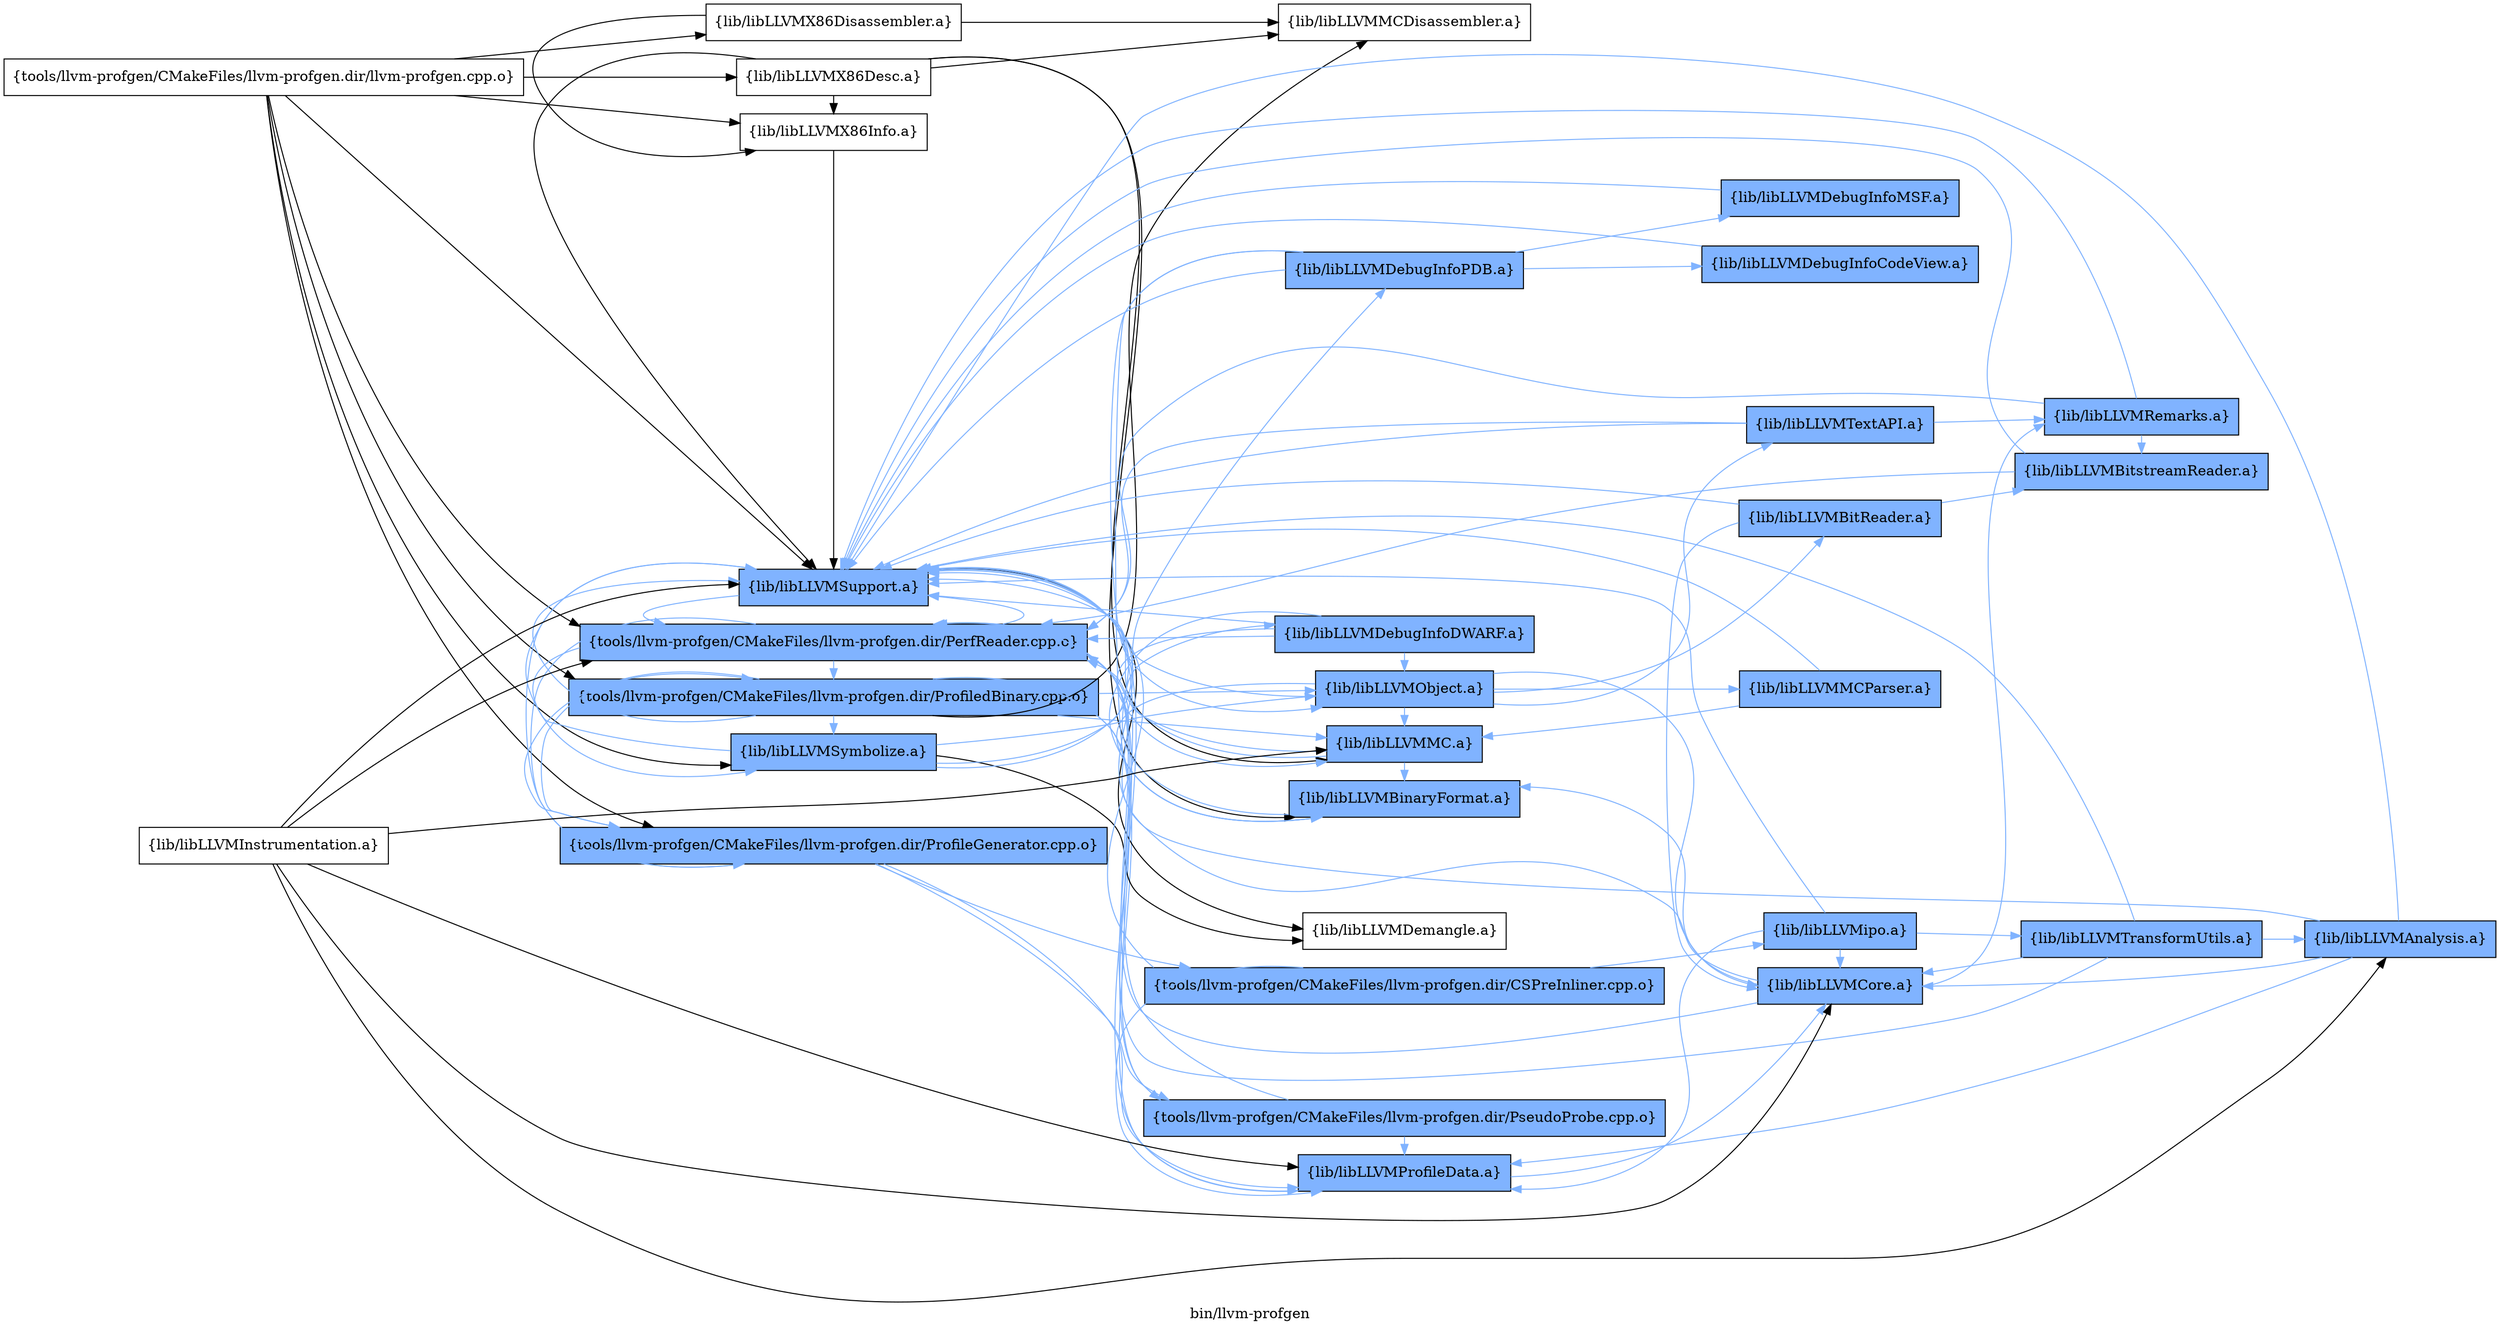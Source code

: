 digraph "bin/llvm-profgen" {
	label="bin/llvm-profgen";
	rankdir=LR;
	{ rank=same; Node0x5599c5064f88;  }
	{ rank=same; Node0x5599c5065258; Node0x5599c5063958; Node0x5599c5063c28; Node0x5599c506f2a8; Node0x5599c506eda8; Node0x5599c506d4a8; Node0x5599c506c0a8; Node0x5599c506b1a8;  }
	{ rank=same; Node0x5599c5075b08; Node0x5599c506dea8; Node0x5599c506c5a8; Node0x5599c506caa8; Node0x5599c506bba8; Node0x5599c50636d8; Node0x5599c5068c78; Node0x5599c506a078; Node0x5599c5072c78; Node0x5599c5072f48;  }
	{ rank=same; Node0x5599c506cfa8; Node0x5599c5073a88; Node0x5599c5067378; Node0x5599c50681d8; Node0x5599c506d9a8; Node0x5599c50687c8; Node0x5599c5069718;  }
	{ rank=same; Node0x5599c50744d8; Node0x5599c5067878; Node0x5599c5071a08;  }

	Node0x5599c5064f88 [shape=record,shape=box,group=0,label="{tools/llvm-profgen/CMakeFiles/llvm-profgen.dir/llvm-profgen.cpp.o}"];
	Node0x5599c5064f88 -> Node0x5599c5065258;
	Node0x5599c5064f88 -> Node0x5599c5063958;
	Node0x5599c5064f88 -> Node0x5599c5063c28;
	Node0x5599c5064f88 -> Node0x5599c506f2a8;
	Node0x5599c5064f88 -> Node0x5599c506eda8;
	Node0x5599c5064f88 -> Node0x5599c506d4a8;
	Node0x5599c5064f88 -> Node0x5599c506c0a8;
	Node0x5599c5064f88 -> Node0x5599c506b1a8;
	Node0x5599c5065258 [shape=record,shape=box,group=1,style=filled,fillcolor="0.600000 0.5 1",label="{tools/llvm-profgen/CMakeFiles/llvm-profgen.dir/PerfReader.cpp.o}"];
	Node0x5599c5065258 -> Node0x5599c5063958[color="0.600000 0.5 1"];
	Node0x5599c5065258 -> Node0x5599c5063c28[color="0.600000 0.5 1"];
	Node0x5599c5065258 -> Node0x5599c5075b08[color="0.600000 0.5 1"];
	Node0x5599c5065258 -> Node0x5599c506c0a8[color="0.600000 0.5 1"];
	Node0x5599c5065258 -> Node0x5599c506b1a8[color="0.600000 0.5 1"];
	Node0x5599c5063958 [shape=record,shape=box,group=1,style=filled,fillcolor="0.600000 0.5 1",label="{tools/llvm-profgen/CMakeFiles/llvm-profgen.dir/ProfiledBinary.cpp.o}"];
	Node0x5599c5063958 -> Node0x5599c5063c28[color="0.600000 0.5 1"];
	Node0x5599c5063958 -> Node0x5599c5075b08[color="0.600000 0.5 1"];
	Node0x5599c5063958 -> Node0x5599c506dea8[color="0.600000 0.5 1"];
	Node0x5599c5063958 -> Node0x5599c506c5a8;
	Node0x5599c5063958 -> Node0x5599c506caa8[color="0.600000 0.5 1"];
	Node0x5599c5063958 -> Node0x5599c506bba8[color="0.600000 0.5 1"];
	Node0x5599c5063958 -> Node0x5599c506c0a8[color="0.600000 0.5 1"];
	Node0x5599c5063958 -> Node0x5599c506b1a8[color="0.600000 0.5 1"];
	Node0x5599c5063c28 [shape=record,shape=box,group=1,style=filled,fillcolor="0.600000 0.5 1",label="{tools/llvm-profgen/CMakeFiles/llvm-profgen.dir/ProfileGenerator.cpp.o}"];
	Node0x5599c5063c28 -> Node0x5599c50636d8[color="0.600000 0.5 1"];
	Node0x5599c5063c28 -> Node0x5599c5063958[color="0.600000 0.5 1"];
	Node0x5599c5063c28 -> Node0x5599c5075b08[color="0.600000 0.5 1"];
	Node0x5599c5063c28 -> Node0x5599c506bba8[color="0.600000 0.5 1"];
	Node0x5599c5063c28 -> Node0x5599c506c0a8[color="0.600000 0.5 1"];
	Node0x5599c506f2a8 [shape=record,shape=box,group=0,label="{lib/libLLVMX86Desc.a}"];
	Node0x5599c506f2a8 -> Node0x5599c506d4a8;
	Node0x5599c506f2a8 -> Node0x5599c506dea8;
	Node0x5599c506f2a8 -> Node0x5599c506c5a8;
	Node0x5599c506f2a8 -> Node0x5599c506c0a8;
	Node0x5599c506f2a8 -> Node0x5599c5068c78;
	Node0x5599c506eda8 [shape=record,shape=box,group=0,label="{lib/libLLVMX86Disassembler.a}"];
	Node0x5599c506eda8 -> Node0x5599c506d4a8;
	Node0x5599c506eda8 -> Node0x5599c506c5a8;
	Node0x5599c506d4a8 [shape=record,shape=box,group=0,label="{lib/libLLVMX86Info.a}"];
	Node0x5599c506d4a8 -> Node0x5599c506c0a8;
	Node0x5599c506c0a8 [shape=record,shape=box,group=1,style=filled,fillcolor="0.600000 0.5 1",label="{lib/libLLVMSupport.a}"];
	Node0x5599c506c0a8 -> Node0x5599c5065258[color="0.600000 0.5 1"];
	Node0x5599c506c0a8 -> Node0x5599c506a078;
	Node0x5599c506b1a8 [shape=record,shape=box,group=1,style=filled,fillcolor="0.600000 0.5 1",label="{lib/libLLVMSymbolize.a}"];
	Node0x5599c506b1a8 -> Node0x5599c506caa8[color="0.600000 0.5 1"];
	Node0x5599c506b1a8 -> Node0x5599c506c0a8[color="0.600000 0.5 1"];
	Node0x5599c506b1a8 -> Node0x5599c5072c78[color="0.600000 0.5 1"];
	Node0x5599c506b1a8 -> Node0x5599c5072f48[color="0.600000 0.5 1"];
	Node0x5599c506b1a8 -> Node0x5599c506a078;
	Node0x5599c5075b08 [shape=record,shape=box,group=1,style=filled,fillcolor="0.600000 0.5 1",label="{tools/llvm-profgen/CMakeFiles/llvm-profgen.dir/PseudoProbe.cpp.o}"];
	Node0x5599c5075b08 -> Node0x5599c506bba8[color="0.600000 0.5 1"];
	Node0x5599c5075b08 -> Node0x5599c506c0a8[color="0.600000 0.5 1"];
	Node0x5599c50636d8 [shape=record,shape=box,group=1,style=filled,fillcolor="0.600000 0.5 1",label="{tools/llvm-profgen/CMakeFiles/llvm-profgen.dir/CSPreInliner.cpp.o}"];
	Node0x5599c50636d8 -> Node0x5599c506d9a8[color="0.600000 0.5 1"];
	Node0x5599c50636d8 -> Node0x5599c506bba8[color="0.600000 0.5 1"];
	Node0x5599c50636d8 -> Node0x5599c506c0a8[color="0.600000 0.5 1"];
	Node0x5599c506d9a8 [shape=record,shape=box,group=1,style=filled,fillcolor="0.600000 0.5 1",label="{lib/libLLVMipo.a}"];
	Node0x5599c506d9a8 -> Node0x5599c506cfa8[color="0.600000 0.5 1"];
	Node0x5599c506d9a8 -> Node0x5599c506bba8[color="0.600000 0.5 1"];
	Node0x5599c506d9a8 -> Node0x5599c506c0a8[color="0.600000 0.5 1"];
	Node0x5599c506d9a8 -> Node0x5599c5071a08[color="0.600000 0.5 1"];
	Node0x5599c506bba8 [shape=record,shape=box,group=1,style=filled,fillcolor="0.600000 0.5 1",label="{lib/libLLVMProfileData.a}"];
	Node0x5599c506bba8 -> Node0x5599c506cfa8[color="0.600000 0.5 1"];
	Node0x5599c506bba8 -> Node0x5599c506c0a8[color="0.600000 0.5 1"];
	Node0x5599c506dea8 [shape=record,shape=box,group=1,style=filled,fillcolor="0.600000 0.5 1",label="{lib/libLLVMMC.a}"];
	Node0x5599c506dea8 -> Node0x5599c506c0a8[color="0.600000 0.5 1"];
	Node0x5599c506dea8 -> Node0x5599c5068c78[color="0.600000 0.5 1"];
	Node0x5599c506dea8 -> Node0x5599c5065258[color="0.600000 0.5 1"];
	Node0x5599c506c5a8 [shape=record,shape=box,group=0,label="{lib/libLLVMMCDisassembler.a}"];
	Node0x5599c506caa8 [shape=record,shape=box,group=1,style=filled,fillcolor="0.600000 0.5 1",label="{lib/libLLVMObject.a}"];
	Node0x5599c506caa8 -> Node0x5599c506c0a8[color="0.600000 0.5 1"];
	Node0x5599c506caa8 -> Node0x5599c5068c78[color="0.600000 0.5 1"];
	Node0x5599c506caa8 -> Node0x5599c506dea8[color="0.600000 0.5 1"];
	Node0x5599c506caa8 -> Node0x5599c506cfa8[color="0.600000 0.5 1"];
	Node0x5599c506caa8 -> Node0x5599c5073a88[color="0.600000 0.5 1"];
	Node0x5599c506caa8 -> Node0x5599c5067378[color="0.600000 0.5 1"];
	Node0x5599c506caa8 -> Node0x5599c50681d8[color="0.600000 0.5 1"];
	Node0x5599c5068c78 [shape=record,shape=box,group=1,style=filled,fillcolor="0.600000 0.5 1",label="{lib/libLLVMBinaryFormat.a}"];
	Node0x5599c5068c78 -> Node0x5599c506c0a8[color="0.600000 0.5 1"];
	Node0x5599c506cfa8 [shape=record,shape=box,group=1,style=filled,fillcolor="0.600000 0.5 1",label="{lib/libLLVMCore.a}"];
	Node0x5599c506cfa8 -> Node0x5599c5065258[color="0.600000 0.5 1"];
	Node0x5599c506cfa8 -> Node0x5599c506c0a8[color="0.600000 0.5 1"];
	Node0x5599c506cfa8 -> Node0x5599c5068c78[color="0.600000 0.5 1"];
	Node0x5599c506cfa8 -> Node0x5599c50744d8[color="0.600000 0.5 1"];
	Node0x5599c50744d8 [shape=record,shape=box,group=1,style=filled,fillcolor="0.600000 0.5 1",label="{lib/libLLVMRemarks.a}"];
	Node0x5599c50744d8 -> Node0x5599c506c0a8[color="0.600000 0.5 1"];
	Node0x5599c50744d8 -> Node0x5599c5065258[color="0.600000 0.5 1"];
	Node0x5599c50744d8 -> Node0x5599c5067878[color="0.600000 0.5 1"];
	Node0x5599c5071a08 [shape=record,shape=box,group=1,style=filled,fillcolor="0.600000 0.5 1",label="{lib/libLLVMTransformUtils.a}"];
	Node0x5599c5071a08 -> Node0x5599c506c0a8[color="0.600000 0.5 1"];
	Node0x5599c5071a08 -> Node0x5599c5065258[color="0.600000 0.5 1"];
	Node0x5599c5071a08 -> Node0x5599c506cfa8[color="0.600000 0.5 1"];
	Node0x5599c5071a08 -> Node0x5599c5071ff8[color="0.600000 0.5 1"];
	Node0x5599c5073a88 [shape=record,shape=box,group=1,style=filled,fillcolor="0.600000 0.5 1",label="{lib/libLLVMBitReader.a}"];
	Node0x5599c5073a88 -> Node0x5599c506cfa8[color="0.600000 0.5 1"];
	Node0x5599c5073a88 -> Node0x5599c506c0a8[color="0.600000 0.5 1"];
	Node0x5599c5073a88 -> Node0x5599c5067878[color="0.600000 0.5 1"];
	Node0x5599c5067378 [shape=record,shape=box,group=1,style=filled,fillcolor="0.600000 0.5 1",label="{lib/libLLVMMCParser.a}"];
	Node0x5599c5067378 -> Node0x5599c506dea8[color="0.600000 0.5 1"];
	Node0x5599c5067378 -> Node0x5599c506c0a8[color="0.600000 0.5 1"];
	Node0x5599c50681d8 [shape=record,shape=box,group=1,style=filled,fillcolor="0.600000 0.5 1",label="{lib/libLLVMTextAPI.a}"];
	Node0x5599c50681d8 -> Node0x5599c506c0a8[color="0.600000 0.5 1"];
	Node0x5599c50681d8 -> Node0x5599c50744d8[color="0.600000 0.5 1"];
	Node0x5599c50681d8 -> Node0x5599c5065258[color="0.600000 0.5 1"];
	Node0x5599c506a078 [shape=record,shape=box,group=0,label="{lib/libLLVMDemangle.a}"];
	Node0x5599c5072c78 [shape=record,shape=box,group=1,style=filled,fillcolor="0.600000 0.5 1",label="{lib/libLLVMDebugInfoDWARF.a}"];
	Node0x5599c5072c78 -> Node0x5599c5065258[color="0.600000 0.5 1"];
	Node0x5599c5072c78 -> Node0x5599c506caa8[color="0.600000 0.5 1"];
	Node0x5599c5072c78 -> Node0x5599c506c0a8[color="0.600000 0.5 1"];
	Node0x5599c5072c78 -> Node0x5599c5068c78[color="0.600000 0.5 1"];
	Node0x5599c5072c78 -> Node0x5599c506dea8[color="0.600000 0.5 1"];
	Node0x5599c5072f48 [shape=record,shape=box,group=1,style=filled,fillcolor="0.600000 0.5 1",label="{lib/libLLVMDebugInfoPDB.a}"];
	Node0x5599c5072f48 -> Node0x5599c506c0a8[color="0.600000 0.5 1"];
	Node0x5599c5072f48 -> Node0x5599c506caa8[color="0.600000 0.5 1"];
	Node0x5599c5072f48 -> Node0x5599c5068c78[color="0.600000 0.5 1"];
	Node0x5599c5072f48 -> Node0x5599c50687c8[color="0.600000 0.5 1"];
	Node0x5599c5072f48 -> Node0x5599c5069718[color="0.600000 0.5 1"];
	Node0x5599c50715a8 [shape=record,shape=box,group=0,label="{lib/libLLVMInstrumentation.a}"];
	Node0x5599c50715a8 -> Node0x5599c506cfa8;
	Node0x5599c50715a8 -> Node0x5599c506c0a8;
	Node0x5599c50715a8 -> Node0x5599c506dea8;
	Node0x5599c50715a8 -> Node0x5599c5065258;
	Node0x5599c50715a8 -> Node0x5599c506bba8;
	Node0x5599c50715a8 -> Node0x5599c5071ff8;
	Node0x5599c5071ff8 [shape=record,shape=box,group=1,style=filled,fillcolor="0.600000 0.5 1",label="{lib/libLLVMAnalysis.a}"];
	Node0x5599c5071ff8 -> Node0x5599c506cfa8[color="0.600000 0.5 1"];
	Node0x5599c5071ff8 -> Node0x5599c506c0a8[color="0.600000 0.5 1"];
	Node0x5599c5071ff8 -> Node0x5599c5065258[color="0.600000 0.5 1"];
	Node0x5599c5071ff8 -> Node0x5599c506bba8[color="0.600000 0.5 1"];
	Node0x5599c50687c8 [shape=record,shape=box,group=1,style=filled,fillcolor="0.600000 0.5 1",label="{lib/libLLVMDebugInfoCodeView.a}"];
	Node0x5599c50687c8 -> Node0x5599c506c0a8[color="0.600000 0.5 1"];
	Node0x5599c5069718 [shape=record,shape=box,group=1,style=filled,fillcolor="0.600000 0.5 1",label="{lib/libLLVMDebugInfoMSF.a}"];
	Node0x5599c5069718 -> Node0x5599c506c0a8[color="0.600000 0.5 1"];
	Node0x5599c5067878 [shape=record,shape=box,group=1,style=filled,fillcolor="0.600000 0.5 1",label="{lib/libLLVMBitstreamReader.a}"];
	Node0x5599c5067878 -> Node0x5599c5065258[color="0.600000 0.5 1"];
	Node0x5599c5067878 -> Node0x5599c506c0a8[color="0.600000 0.5 1"];
}
